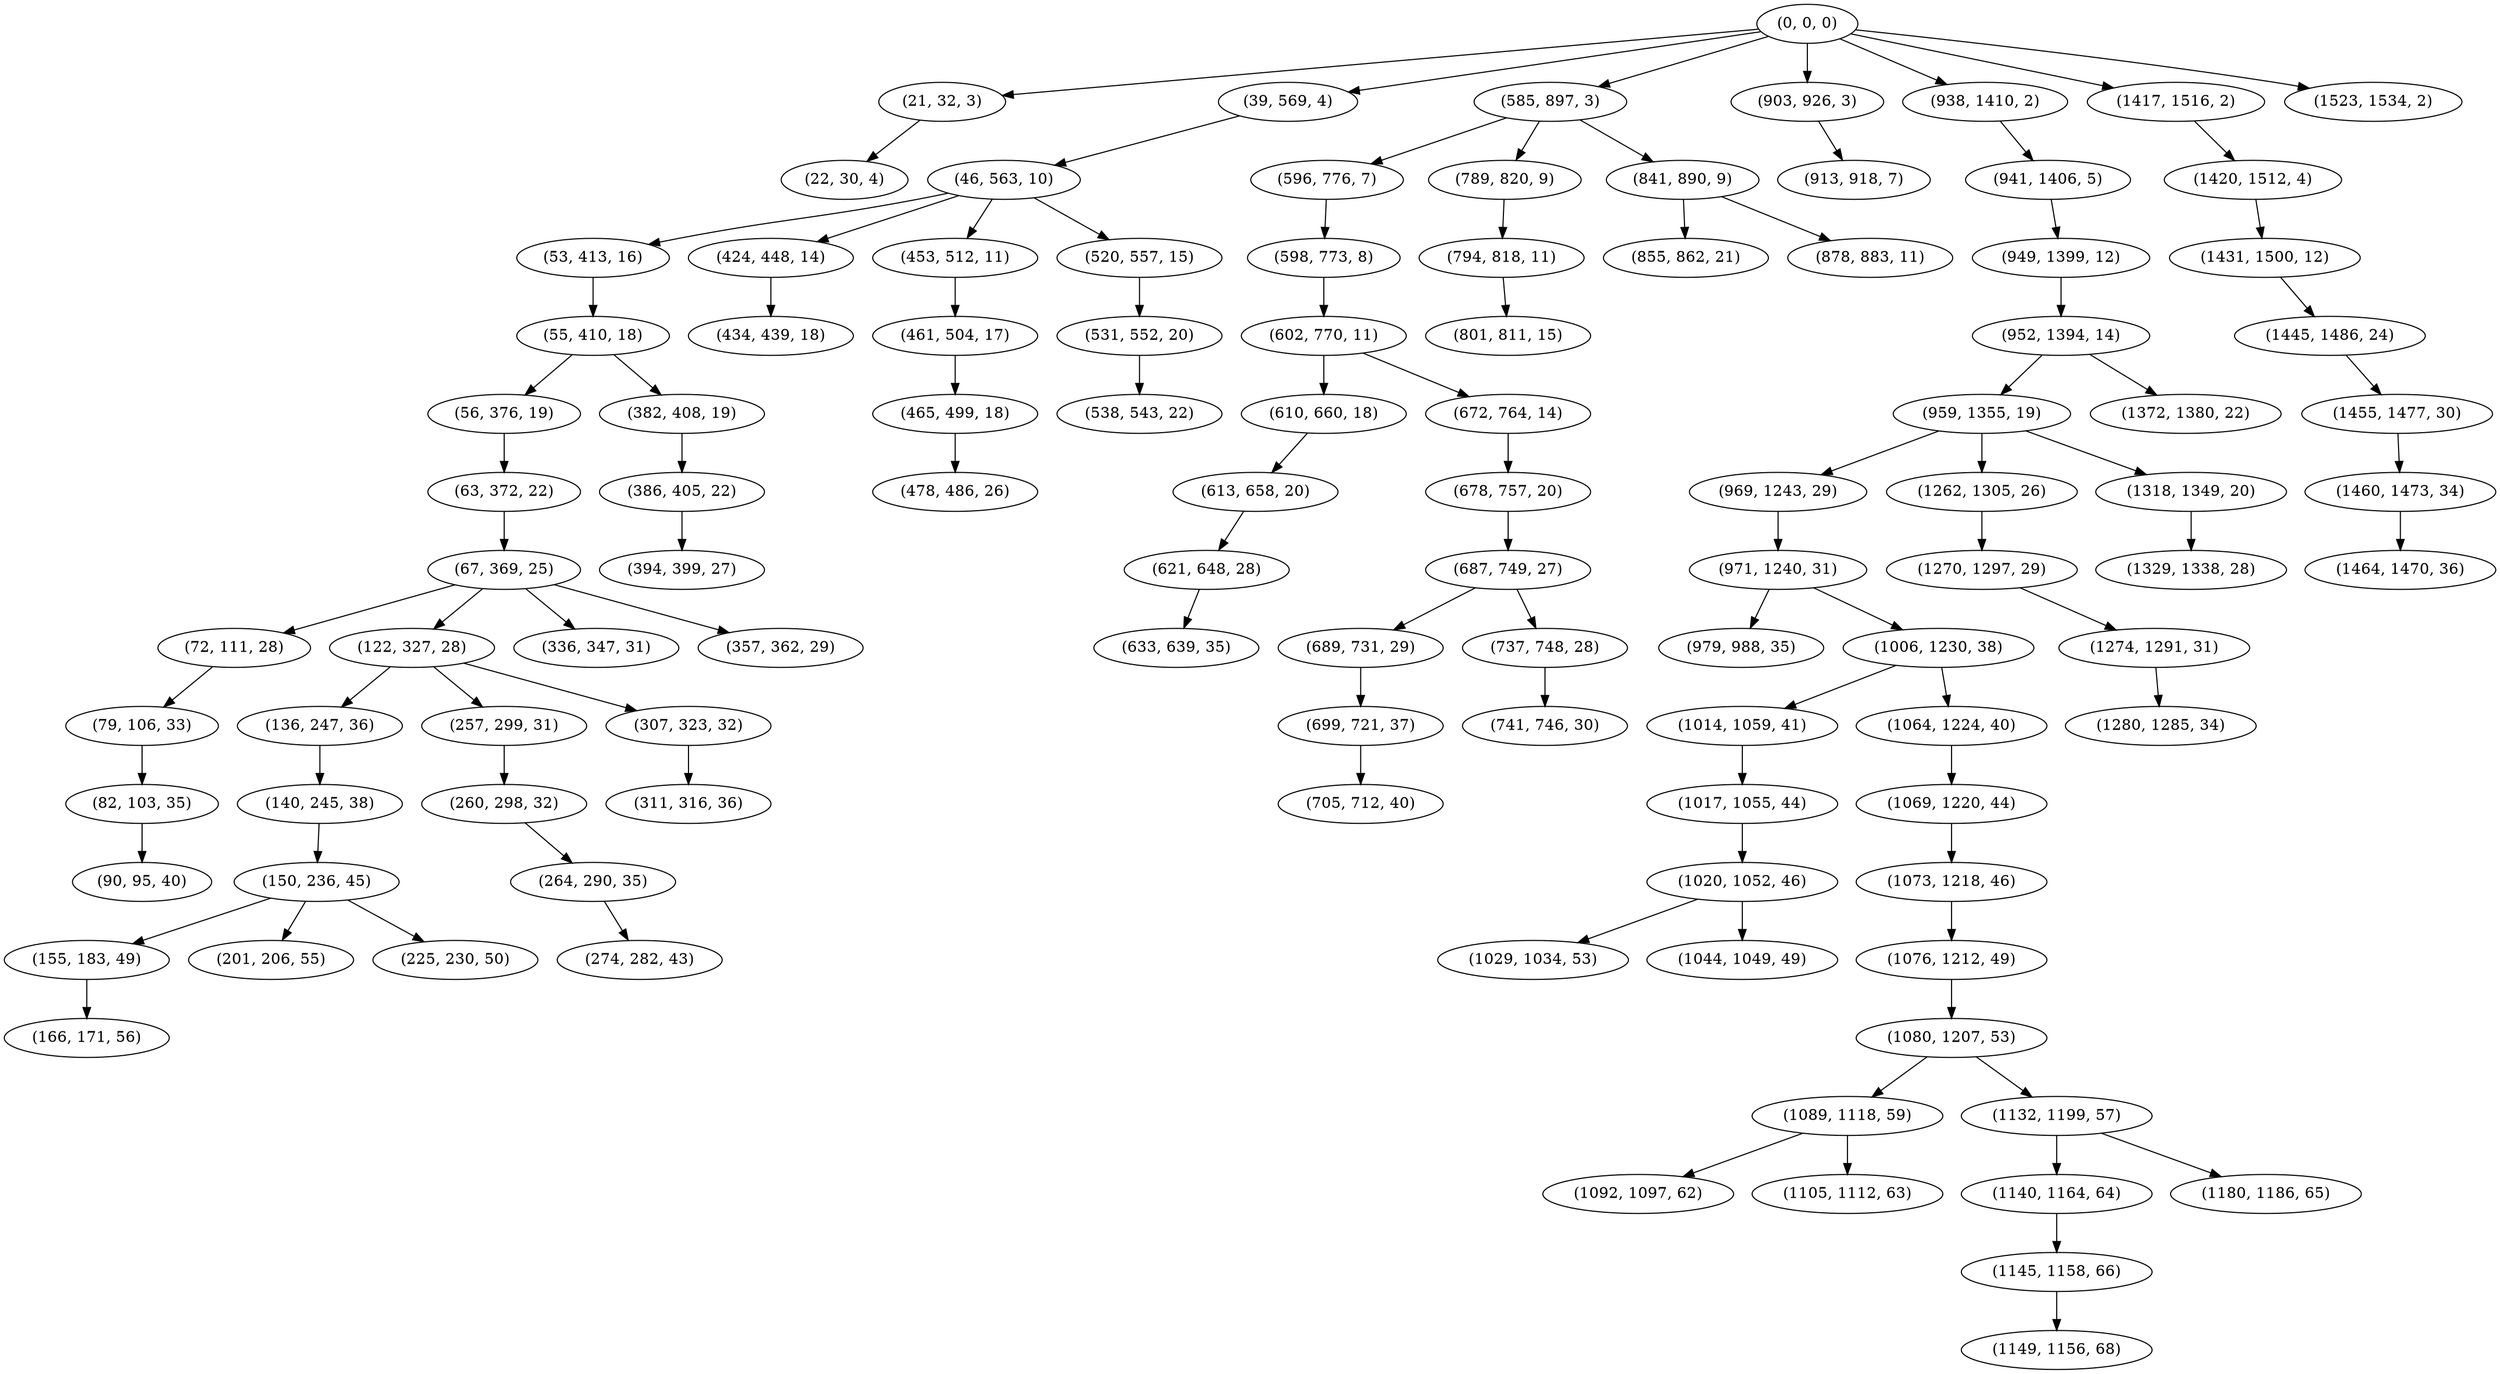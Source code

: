 digraph tree {
    "(0, 0, 0)";
    "(21, 32, 3)";
    "(22, 30, 4)";
    "(39, 569, 4)";
    "(46, 563, 10)";
    "(53, 413, 16)";
    "(55, 410, 18)";
    "(56, 376, 19)";
    "(63, 372, 22)";
    "(67, 369, 25)";
    "(72, 111, 28)";
    "(79, 106, 33)";
    "(82, 103, 35)";
    "(90, 95, 40)";
    "(122, 327, 28)";
    "(136, 247, 36)";
    "(140, 245, 38)";
    "(150, 236, 45)";
    "(155, 183, 49)";
    "(166, 171, 56)";
    "(201, 206, 55)";
    "(225, 230, 50)";
    "(257, 299, 31)";
    "(260, 298, 32)";
    "(264, 290, 35)";
    "(274, 282, 43)";
    "(307, 323, 32)";
    "(311, 316, 36)";
    "(336, 347, 31)";
    "(357, 362, 29)";
    "(382, 408, 19)";
    "(386, 405, 22)";
    "(394, 399, 27)";
    "(424, 448, 14)";
    "(434, 439, 18)";
    "(453, 512, 11)";
    "(461, 504, 17)";
    "(465, 499, 18)";
    "(478, 486, 26)";
    "(520, 557, 15)";
    "(531, 552, 20)";
    "(538, 543, 22)";
    "(585, 897, 3)";
    "(596, 776, 7)";
    "(598, 773, 8)";
    "(602, 770, 11)";
    "(610, 660, 18)";
    "(613, 658, 20)";
    "(621, 648, 28)";
    "(633, 639, 35)";
    "(672, 764, 14)";
    "(678, 757, 20)";
    "(687, 749, 27)";
    "(689, 731, 29)";
    "(699, 721, 37)";
    "(705, 712, 40)";
    "(737, 748, 28)";
    "(741, 746, 30)";
    "(789, 820, 9)";
    "(794, 818, 11)";
    "(801, 811, 15)";
    "(841, 890, 9)";
    "(855, 862, 21)";
    "(878, 883, 11)";
    "(903, 926, 3)";
    "(913, 918, 7)";
    "(938, 1410, 2)";
    "(941, 1406, 5)";
    "(949, 1399, 12)";
    "(952, 1394, 14)";
    "(959, 1355, 19)";
    "(969, 1243, 29)";
    "(971, 1240, 31)";
    "(979, 988, 35)";
    "(1006, 1230, 38)";
    "(1014, 1059, 41)";
    "(1017, 1055, 44)";
    "(1020, 1052, 46)";
    "(1029, 1034, 53)";
    "(1044, 1049, 49)";
    "(1064, 1224, 40)";
    "(1069, 1220, 44)";
    "(1073, 1218, 46)";
    "(1076, 1212, 49)";
    "(1080, 1207, 53)";
    "(1089, 1118, 59)";
    "(1092, 1097, 62)";
    "(1105, 1112, 63)";
    "(1132, 1199, 57)";
    "(1140, 1164, 64)";
    "(1145, 1158, 66)";
    "(1149, 1156, 68)";
    "(1180, 1186, 65)";
    "(1262, 1305, 26)";
    "(1270, 1297, 29)";
    "(1274, 1291, 31)";
    "(1280, 1285, 34)";
    "(1318, 1349, 20)";
    "(1329, 1338, 28)";
    "(1372, 1380, 22)";
    "(1417, 1516, 2)";
    "(1420, 1512, 4)";
    "(1431, 1500, 12)";
    "(1445, 1486, 24)";
    "(1455, 1477, 30)";
    "(1460, 1473, 34)";
    "(1464, 1470, 36)";
    "(1523, 1534, 2)";
    "(0, 0, 0)" -> "(21, 32, 3)";
    "(0, 0, 0)" -> "(39, 569, 4)";
    "(0, 0, 0)" -> "(585, 897, 3)";
    "(0, 0, 0)" -> "(903, 926, 3)";
    "(0, 0, 0)" -> "(938, 1410, 2)";
    "(0, 0, 0)" -> "(1417, 1516, 2)";
    "(0, 0, 0)" -> "(1523, 1534, 2)";
    "(21, 32, 3)" -> "(22, 30, 4)";
    "(39, 569, 4)" -> "(46, 563, 10)";
    "(46, 563, 10)" -> "(53, 413, 16)";
    "(46, 563, 10)" -> "(424, 448, 14)";
    "(46, 563, 10)" -> "(453, 512, 11)";
    "(46, 563, 10)" -> "(520, 557, 15)";
    "(53, 413, 16)" -> "(55, 410, 18)";
    "(55, 410, 18)" -> "(56, 376, 19)";
    "(55, 410, 18)" -> "(382, 408, 19)";
    "(56, 376, 19)" -> "(63, 372, 22)";
    "(63, 372, 22)" -> "(67, 369, 25)";
    "(67, 369, 25)" -> "(72, 111, 28)";
    "(67, 369, 25)" -> "(122, 327, 28)";
    "(67, 369, 25)" -> "(336, 347, 31)";
    "(67, 369, 25)" -> "(357, 362, 29)";
    "(72, 111, 28)" -> "(79, 106, 33)";
    "(79, 106, 33)" -> "(82, 103, 35)";
    "(82, 103, 35)" -> "(90, 95, 40)";
    "(122, 327, 28)" -> "(136, 247, 36)";
    "(122, 327, 28)" -> "(257, 299, 31)";
    "(122, 327, 28)" -> "(307, 323, 32)";
    "(136, 247, 36)" -> "(140, 245, 38)";
    "(140, 245, 38)" -> "(150, 236, 45)";
    "(150, 236, 45)" -> "(155, 183, 49)";
    "(150, 236, 45)" -> "(201, 206, 55)";
    "(150, 236, 45)" -> "(225, 230, 50)";
    "(155, 183, 49)" -> "(166, 171, 56)";
    "(257, 299, 31)" -> "(260, 298, 32)";
    "(260, 298, 32)" -> "(264, 290, 35)";
    "(264, 290, 35)" -> "(274, 282, 43)";
    "(307, 323, 32)" -> "(311, 316, 36)";
    "(382, 408, 19)" -> "(386, 405, 22)";
    "(386, 405, 22)" -> "(394, 399, 27)";
    "(424, 448, 14)" -> "(434, 439, 18)";
    "(453, 512, 11)" -> "(461, 504, 17)";
    "(461, 504, 17)" -> "(465, 499, 18)";
    "(465, 499, 18)" -> "(478, 486, 26)";
    "(520, 557, 15)" -> "(531, 552, 20)";
    "(531, 552, 20)" -> "(538, 543, 22)";
    "(585, 897, 3)" -> "(596, 776, 7)";
    "(585, 897, 3)" -> "(789, 820, 9)";
    "(585, 897, 3)" -> "(841, 890, 9)";
    "(596, 776, 7)" -> "(598, 773, 8)";
    "(598, 773, 8)" -> "(602, 770, 11)";
    "(602, 770, 11)" -> "(610, 660, 18)";
    "(602, 770, 11)" -> "(672, 764, 14)";
    "(610, 660, 18)" -> "(613, 658, 20)";
    "(613, 658, 20)" -> "(621, 648, 28)";
    "(621, 648, 28)" -> "(633, 639, 35)";
    "(672, 764, 14)" -> "(678, 757, 20)";
    "(678, 757, 20)" -> "(687, 749, 27)";
    "(687, 749, 27)" -> "(689, 731, 29)";
    "(687, 749, 27)" -> "(737, 748, 28)";
    "(689, 731, 29)" -> "(699, 721, 37)";
    "(699, 721, 37)" -> "(705, 712, 40)";
    "(737, 748, 28)" -> "(741, 746, 30)";
    "(789, 820, 9)" -> "(794, 818, 11)";
    "(794, 818, 11)" -> "(801, 811, 15)";
    "(841, 890, 9)" -> "(855, 862, 21)";
    "(841, 890, 9)" -> "(878, 883, 11)";
    "(903, 926, 3)" -> "(913, 918, 7)";
    "(938, 1410, 2)" -> "(941, 1406, 5)";
    "(941, 1406, 5)" -> "(949, 1399, 12)";
    "(949, 1399, 12)" -> "(952, 1394, 14)";
    "(952, 1394, 14)" -> "(959, 1355, 19)";
    "(952, 1394, 14)" -> "(1372, 1380, 22)";
    "(959, 1355, 19)" -> "(969, 1243, 29)";
    "(959, 1355, 19)" -> "(1262, 1305, 26)";
    "(959, 1355, 19)" -> "(1318, 1349, 20)";
    "(969, 1243, 29)" -> "(971, 1240, 31)";
    "(971, 1240, 31)" -> "(979, 988, 35)";
    "(971, 1240, 31)" -> "(1006, 1230, 38)";
    "(1006, 1230, 38)" -> "(1014, 1059, 41)";
    "(1006, 1230, 38)" -> "(1064, 1224, 40)";
    "(1014, 1059, 41)" -> "(1017, 1055, 44)";
    "(1017, 1055, 44)" -> "(1020, 1052, 46)";
    "(1020, 1052, 46)" -> "(1029, 1034, 53)";
    "(1020, 1052, 46)" -> "(1044, 1049, 49)";
    "(1064, 1224, 40)" -> "(1069, 1220, 44)";
    "(1069, 1220, 44)" -> "(1073, 1218, 46)";
    "(1073, 1218, 46)" -> "(1076, 1212, 49)";
    "(1076, 1212, 49)" -> "(1080, 1207, 53)";
    "(1080, 1207, 53)" -> "(1089, 1118, 59)";
    "(1080, 1207, 53)" -> "(1132, 1199, 57)";
    "(1089, 1118, 59)" -> "(1092, 1097, 62)";
    "(1089, 1118, 59)" -> "(1105, 1112, 63)";
    "(1132, 1199, 57)" -> "(1140, 1164, 64)";
    "(1132, 1199, 57)" -> "(1180, 1186, 65)";
    "(1140, 1164, 64)" -> "(1145, 1158, 66)";
    "(1145, 1158, 66)" -> "(1149, 1156, 68)";
    "(1262, 1305, 26)" -> "(1270, 1297, 29)";
    "(1270, 1297, 29)" -> "(1274, 1291, 31)";
    "(1274, 1291, 31)" -> "(1280, 1285, 34)";
    "(1318, 1349, 20)" -> "(1329, 1338, 28)";
    "(1417, 1516, 2)" -> "(1420, 1512, 4)";
    "(1420, 1512, 4)" -> "(1431, 1500, 12)";
    "(1431, 1500, 12)" -> "(1445, 1486, 24)";
    "(1445, 1486, 24)" -> "(1455, 1477, 30)";
    "(1455, 1477, 30)" -> "(1460, 1473, 34)";
    "(1460, 1473, 34)" -> "(1464, 1470, 36)";
}
